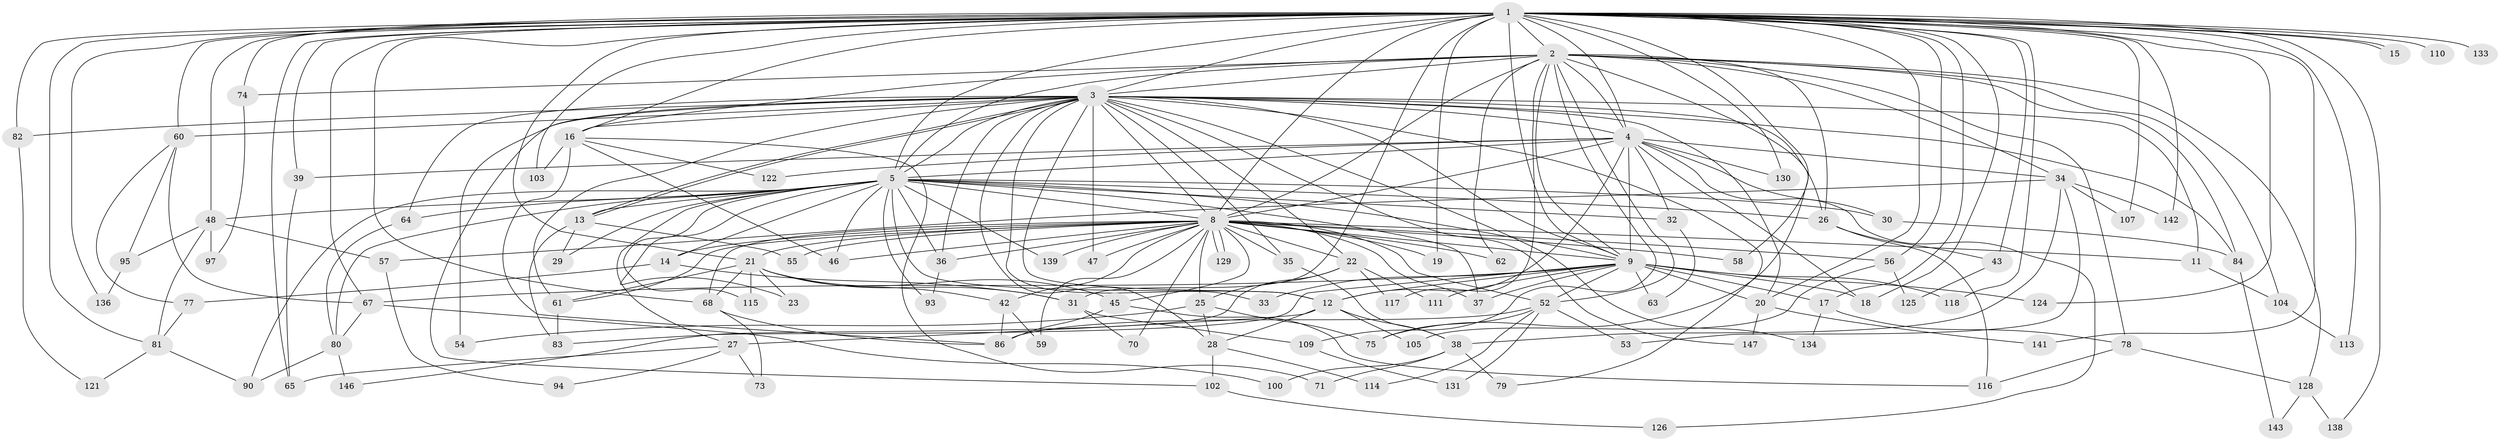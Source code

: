 // Generated by graph-tools (version 1.1) at 2025/23/03/03/25 07:23:39]
// undirected, 110 vertices, 253 edges
graph export_dot {
graph [start="1"]
  node [color=gray90,style=filled];
  1 [super="+10"];
  2 [super="+144"];
  3 [super="+87"];
  4 [super="+7"];
  5 [super="+6"];
  8 [super="+96"];
  9 [super="+44"];
  11;
  12 [super="+41"];
  13 [super="+140"];
  14;
  15;
  16 [super="+24"];
  17;
  18 [super="+66"];
  19;
  20 [super="+92"];
  21 [super="+76"];
  22 [super="+69"];
  23;
  25;
  26 [super="+137"];
  27;
  28 [super="+51"];
  29;
  30;
  31 [super="+49"];
  32;
  33;
  34 [super="+40"];
  35;
  36 [super="+50"];
  37 [super="+120"];
  38 [super="+106"];
  39 [super="+88"];
  42 [super="+135"];
  43;
  45 [super="+91"];
  46;
  47;
  48 [super="+89"];
  52 [super="+112"];
  53;
  54;
  55;
  56;
  57;
  58;
  59;
  60 [super="+72"];
  61 [super="+108"];
  62;
  63;
  64;
  65;
  67 [super="+99"];
  68 [super="+85"];
  70;
  71;
  73;
  74;
  75 [super="+123"];
  77;
  78 [super="+119"];
  79;
  80 [super="+98"];
  81 [super="+145"];
  82;
  83 [super="+127"];
  84 [super="+132"];
  86 [super="+101"];
  90;
  93;
  94;
  95;
  97;
  100;
  102;
  103;
  104;
  105;
  107;
  109;
  110;
  111;
  113;
  114;
  115;
  116;
  117;
  118;
  121;
  122;
  124;
  125;
  126;
  128;
  129;
  130;
  131;
  133;
  134;
  136;
  138;
  139;
  141;
  142;
  143;
  146;
  147;
  1 -- 2 [weight=2];
  1 -- 3 [weight=2];
  1 -- 4 [weight=4];
  1 -- 5 [weight=4];
  1 -- 8 [weight=2];
  1 -- 9 [weight=2];
  1 -- 15;
  1 -- 15;
  1 -- 17;
  1 -- 19;
  1 -- 20;
  1 -- 39;
  1 -- 60;
  1 -- 65;
  1 -- 67;
  1 -- 68;
  1 -- 74;
  1 -- 103;
  1 -- 107;
  1 -- 110 [weight=2];
  1 -- 118;
  1 -- 124;
  1 -- 130;
  1 -- 133 [weight=2];
  1 -- 136;
  1 -- 138;
  1 -- 141;
  1 -- 142;
  1 -- 16;
  1 -- 81;
  1 -- 18;
  1 -- 82;
  1 -- 21 [weight=2];
  1 -- 31;
  1 -- 43;
  1 -- 48;
  1 -- 113;
  1 -- 56;
  1 -- 58;
  2 -- 3;
  2 -- 4 [weight=2];
  2 -- 5 [weight=2];
  2 -- 8;
  2 -- 9;
  2 -- 16;
  2 -- 26;
  2 -- 34 [weight=2];
  2 -- 62;
  2 -- 74;
  2 -- 75;
  2 -- 78;
  2 -- 84;
  2 -- 104;
  2 -- 109;
  2 -- 117;
  2 -- 128;
  2 -- 52;
  3 -- 4 [weight=2];
  3 -- 5 [weight=2];
  3 -- 8;
  3 -- 9;
  3 -- 11;
  3 -- 12;
  3 -- 13;
  3 -- 13;
  3 -- 20;
  3 -- 22 [weight=2];
  3 -- 28;
  3 -- 33;
  3 -- 35;
  3 -- 36;
  3 -- 47;
  3 -- 54 [weight=2];
  3 -- 60 [weight=2];
  3 -- 64;
  3 -- 79;
  3 -- 82;
  3 -- 84;
  3 -- 102;
  3 -- 147;
  3 -- 134;
  3 -- 61;
  3 -- 16;
  3 -- 26;
  4 -- 5 [weight=4];
  4 -- 8 [weight=2];
  4 -- 9 [weight=2];
  4 -- 12;
  4 -- 18;
  4 -- 34;
  4 -- 39;
  4 -- 32;
  4 -- 130;
  4 -- 30;
  4 -- 122;
  4 -- 126;
  5 -- 8 [weight=2];
  5 -- 9 [weight=2];
  5 -- 23;
  5 -- 26;
  5 -- 27;
  5 -- 29;
  5 -- 30;
  5 -- 32;
  5 -- 37;
  5 -- 46;
  5 -- 48;
  5 -- 64;
  5 -- 93;
  5 -- 115;
  5 -- 139;
  5 -- 14;
  5 -- 90;
  5 -- 13;
  5 -- 80;
  5 -- 12;
  5 -- 36;
  8 -- 9;
  8 -- 11;
  8 -- 14;
  8 -- 19;
  8 -- 21;
  8 -- 22;
  8 -- 25;
  8 -- 35;
  8 -- 36;
  8 -- 42;
  8 -- 45;
  8 -- 47;
  8 -- 52;
  8 -- 55;
  8 -- 56;
  8 -- 58;
  8 -- 59;
  8 -- 61;
  8 -- 62;
  8 -- 70;
  8 -- 129;
  8 -- 129;
  8 -- 139;
  8 -- 46;
  8 -- 68;
  8 -- 37;
  9 -- 17;
  9 -- 33;
  9 -- 37;
  9 -- 52;
  9 -- 63;
  9 -- 67;
  9 -- 83;
  9 -- 111;
  9 -- 124;
  9 -- 20;
  9 -- 18;
  9 -- 12;
  9 -- 118;
  11 -- 104;
  12 -- 27;
  12 -- 28;
  12 -- 38;
  12 -- 105;
  13 -- 29;
  13 -- 55;
  13 -- 83;
  14 -- 31;
  14 -- 77;
  16 -- 71;
  16 -- 86;
  16 -- 103;
  16 -- 122;
  16 -- 46;
  17 -- 78;
  17 -- 134;
  20 -- 141;
  20 -- 147;
  21 -- 23;
  21 -- 42;
  21 -- 45;
  21 -- 61;
  21 -- 68;
  21 -- 115;
  21 -- 31;
  22 -- 25;
  22 -- 111;
  22 -- 117;
  22 -- 146;
  25 -- 54;
  25 -- 75;
  25 -- 28;
  26 -- 43;
  26 -- 116;
  27 -- 65;
  27 -- 73;
  27 -- 94;
  28 -- 102;
  28 -- 114;
  30 -- 84;
  31 -- 70;
  31 -- 109;
  32 -- 63;
  34 -- 38;
  34 -- 107;
  34 -- 142;
  34 -- 57;
  34 -- 53;
  35 -- 38;
  36 -- 93;
  38 -- 71;
  38 -- 79;
  38 -- 100;
  39 -- 65;
  42 -- 59;
  42 -- 86;
  43 -- 125;
  45 -- 116;
  45 -- 86;
  48 -- 57;
  48 -- 97;
  48 -- 81;
  48 -- 95;
  52 -- 53;
  52 -- 114;
  52 -- 131;
  52 -- 86;
  52 -- 75;
  56 -- 105;
  56 -- 125;
  57 -- 94;
  60 -- 77;
  60 -- 95;
  60 -- 67;
  61 -- 83;
  64 -- 80;
  67 -- 80;
  67 -- 100;
  68 -- 73;
  68 -- 86;
  74 -- 97;
  77 -- 81;
  78 -- 128;
  78 -- 116;
  80 -- 90;
  80 -- 146;
  81 -- 121;
  81 -- 90;
  82 -- 121;
  84 -- 143;
  95 -- 136;
  102 -- 126;
  104 -- 113;
  109 -- 131;
  128 -- 138;
  128 -- 143;
}
